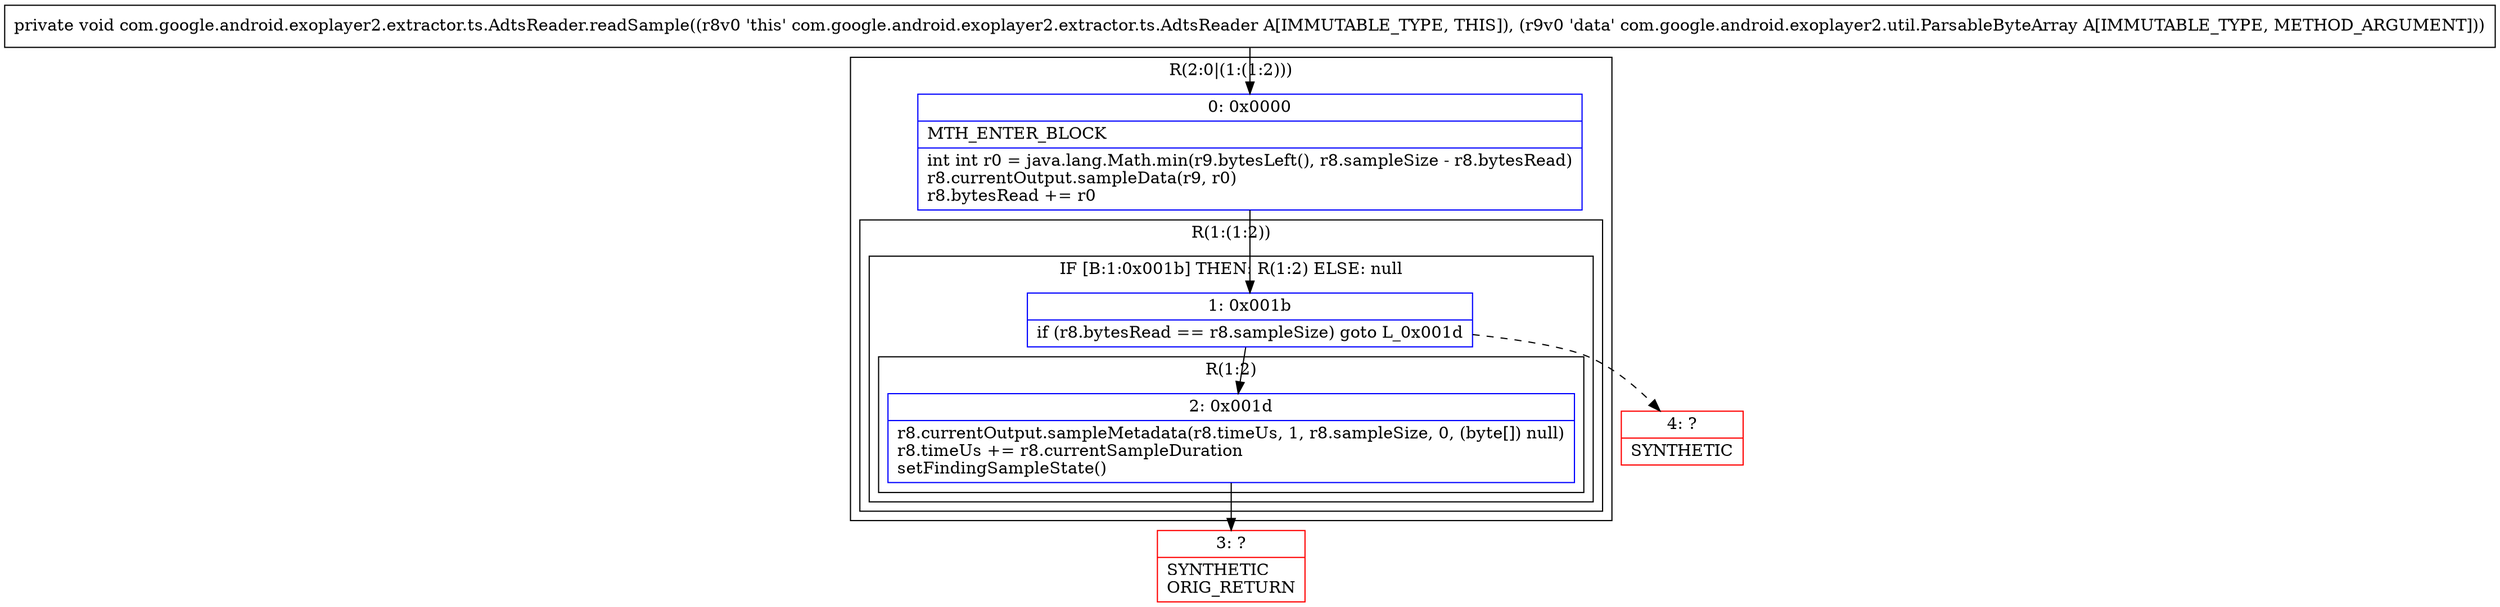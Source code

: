 digraph "CFG forcom.google.android.exoplayer2.extractor.ts.AdtsReader.readSample(Lcom\/google\/android\/exoplayer2\/util\/ParsableByteArray;)V" {
subgraph cluster_Region_1360669647 {
label = "R(2:0|(1:(1:2)))";
node [shape=record,color=blue];
Node_0 [shape=record,label="{0\:\ 0x0000|MTH_ENTER_BLOCK\l|int int r0 = java.lang.Math.min(r9.bytesLeft(), r8.sampleSize \- r8.bytesRead)\lr8.currentOutput.sampleData(r9, r0)\lr8.bytesRead += r0\l}"];
subgraph cluster_Region_263974250 {
label = "R(1:(1:2))";
node [shape=record,color=blue];
subgraph cluster_IfRegion_1401826540 {
label = "IF [B:1:0x001b] THEN: R(1:2) ELSE: null";
node [shape=record,color=blue];
Node_1 [shape=record,label="{1\:\ 0x001b|if (r8.bytesRead == r8.sampleSize) goto L_0x001d\l}"];
subgraph cluster_Region_1614088102 {
label = "R(1:2)";
node [shape=record,color=blue];
Node_2 [shape=record,label="{2\:\ 0x001d|r8.currentOutput.sampleMetadata(r8.timeUs, 1, r8.sampleSize, 0, (byte[]) null)\lr8.timeUs += r8.currentSampleDuration\lsetFindingSampleState()\l}"];
}
}
}
}
Node_3 [shape=record,color=red,label="{3\:\ ?|SYNTHETIC\lORIG_RETURN\l}"];
Node_4 [shape=record,color=red,label="{4\:\ ?|SYNTHETIC\l}"];
MethodNode[shape=record,label="{private void com.google.android.exoplayer2.extractor.ts.AdtsReader.readSample((r8v0 'this' com.google.android.exoplayer2.extractor.ts.AdtsReader A[IMMUTABLE_TYPE, THIS]), (r9v0 'data' com.google.android.exoplayer2.util.ParsableByteArray A[IMMUTABLE_TYPE, METHOD_ARGUMENT])) }"];
MethodNode -> Node_0;
Node_0 -> Node_1;
Node_1 -> Node_2;
Node_1 -> Node_4[style=dashed];
Node_2 -> Node_3;
}


